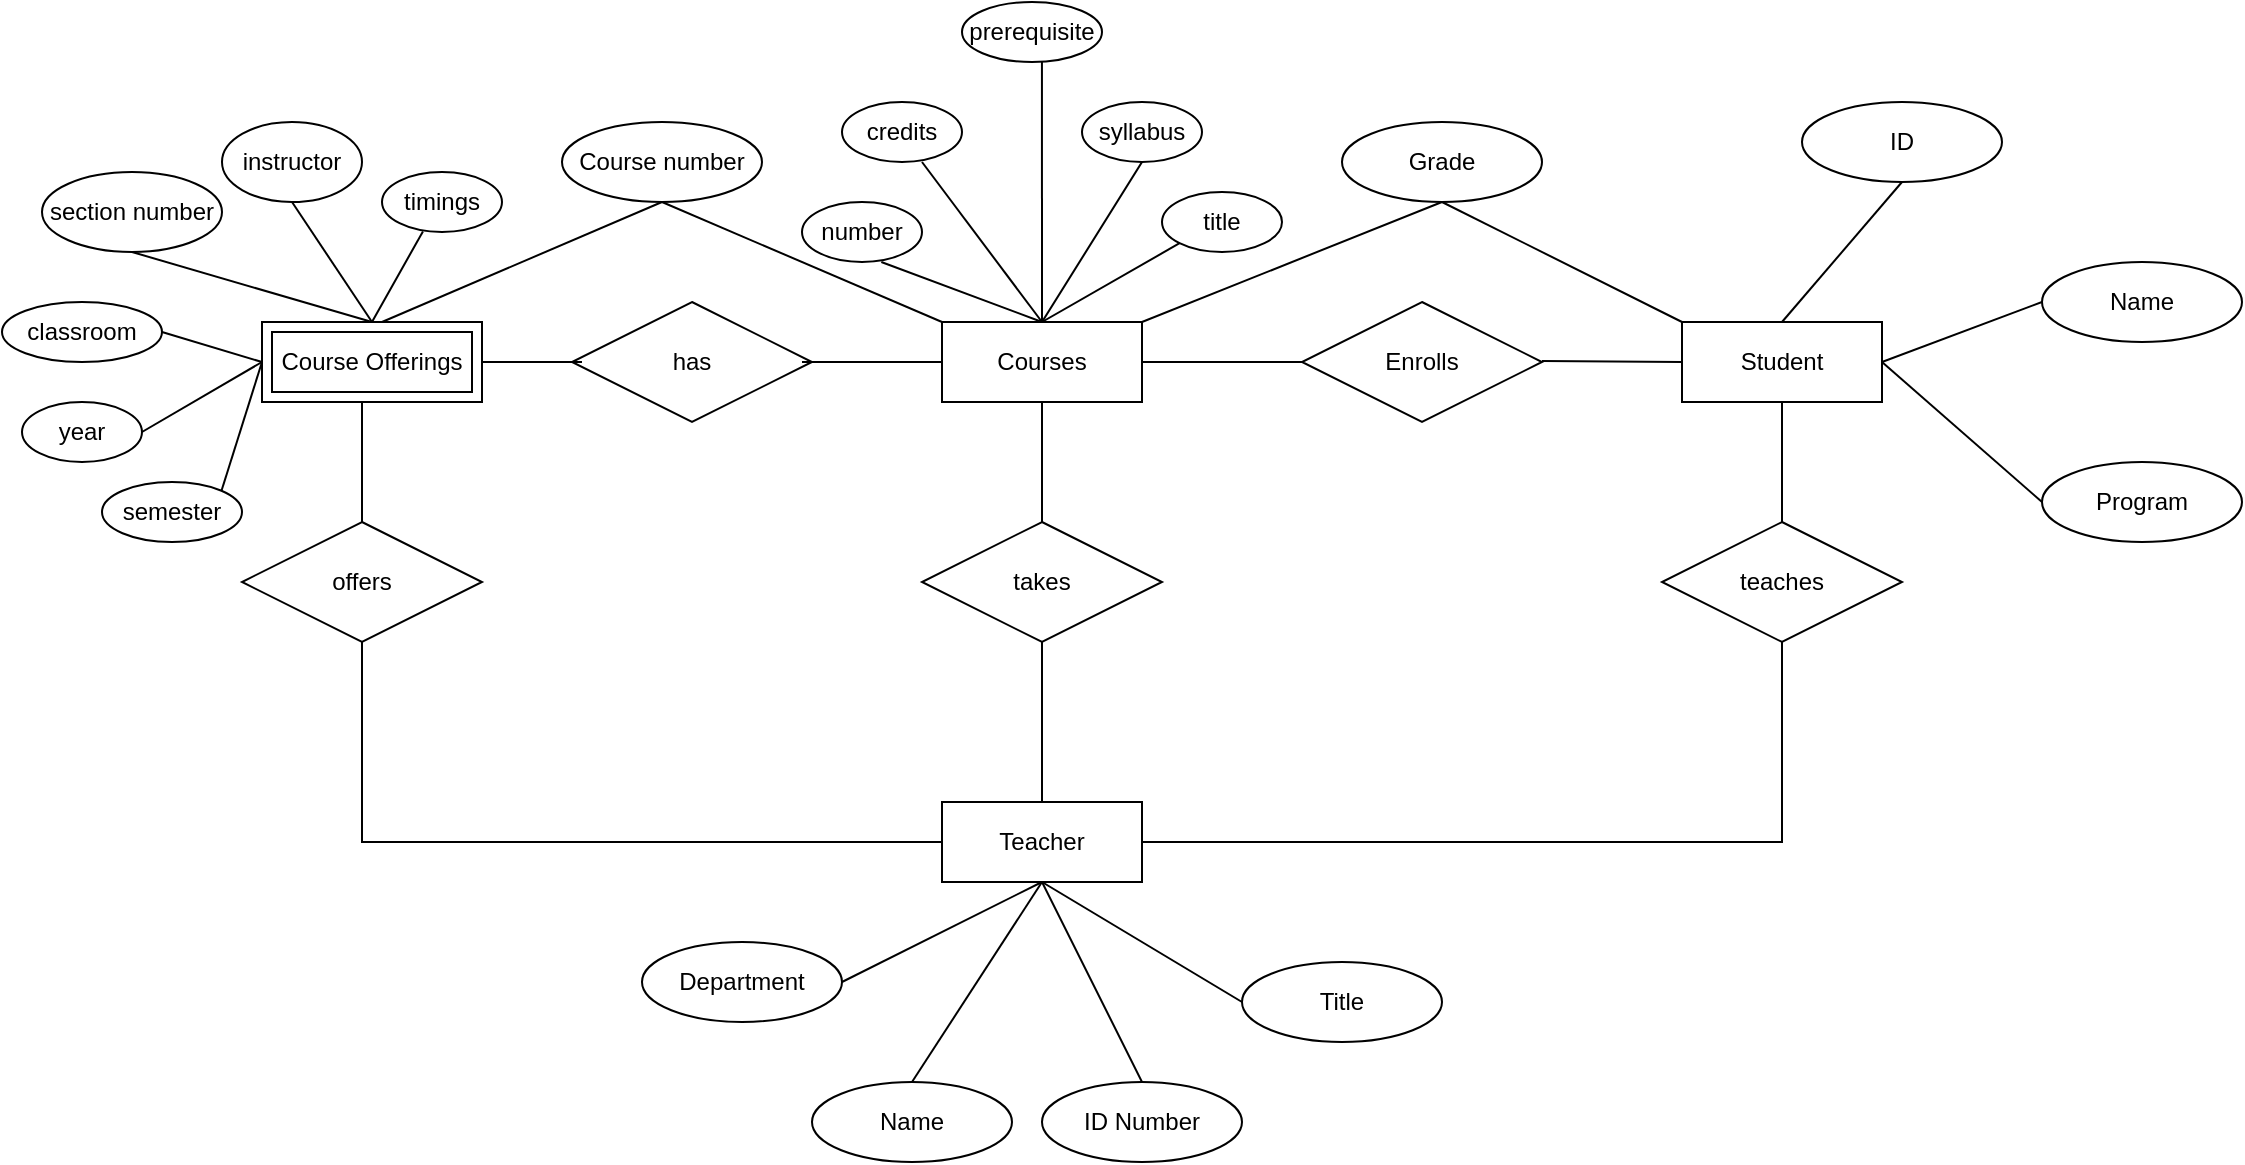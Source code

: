 <mxfile version="21.0.6" type="device"><diagram id="R2lEEEUBdFMjLlhIrx00" name="Page-1"><mxGraphModel dx="1410" dy="686" grid="1" gridSize="10" guides="1" tooltips="1" connect="1" arrows="1" fold="1" page="1" pageScale="1" pageWidth="850" pageHeight="1100" math="0" shadow="0" extFonts="Permanent Marker^https://fonts.googleapis.com/css?family=Permanent+Marker"><root><mxCell id="0"/><mxCell id="1" parent="0"/><mxCell id="tzQbmuUuWBXfHFWw6fwk-1" value="Courses" style="whiteSpace=wrap;html=1;align=center;" vertex="1" parent="1"><mxGeometry x="490" y="600" width="100" height="40" as="geometry"/></mxCell><mxCell id="tzQbmuUuWBXfHFWw6fwk-3" value="Course Offerings" style="shape=ext;margin=3;double=1;whiteSpace=wrap;html=1;align=center;" vertex="1" parent="1"><mxGeometry x="150" y="600" width="110" height="40" as="geometry"/></mxCell><mxCell id="tzQbmuUuWBXfHFWw6fwk-5" value="Enrolls" style="shape=rhombus;perimeter=rhombusPerimeter;whiteSpace=wrap;html=1;align=center;" vertex="1" parent="1"><mxGeometry x="670" y="590" width="120" height="60" as="geometry"/></mxCell><mxCell id="tzQbmuUuWBXfHFWw6fwk-6" value="Student" style="whiteSpace=wrap;html=1;align=center;" vertex="1" parent="1"><mxGeometry x="860" y="600" width="100" height="40" as="geometry"/></mxCell><mxCell id="tzQbmuUuWBXfHFWw6fwk-7" value="takes" style="shape=rhombus;perimeter=rhombusPerimeter;whiteSpace=wrap;html=1;align=center;" vertex="1" parent="1"><mxGeometry x="480" y="700" width="120" height="60" as="geometry"/></mxCell><mxCell id="tzQbmuUuWBXfHFWw6fwk-9" value="" style="endArrow=none;html=1;rounded=0;entryX=0;entryY=0.5;entryDx=0;entryDy=0;exitX=1;exitY=0.5;exitDx=0;exitDy=0;" edge="1" parent="1" source="tzQbmuUuWBXfHFWw6fwk-1" target="tzQbmuUuWBXfHFWw6fwk-5"><mxGeometry relative="1" as="geometry"><mxPoint x="540" y="640" as="sourcePoint"/><mxPoint x="700" y="640" as="targetPoint"/><Array as="points"><mxPoint x="650" y="620"/></Array></mxGeometry></mxCell><mxCell id="tzQbmuUuWBXfHFWw6fwk-10" value="Teacher" style="whiteSpace=wrap;html=1;align=center;" vertex="1" parent="1"><mxGeometry x="490" y="840" width="100" height="40" as="geometry"/></mxCell><mxCell id="tzQbmuUuWBXfHFWw6fwk-11" value="" style="endArrow=none;html=1;rounded=0;entryX=0.5;entryY=0;entryDx=0;entryDy=0;exitX=0.5;exitY=1;exitDx=0;exitDy=0;" edge="1" parent="1" source="tzQbmuUuWBXfHFWw6fwk-1" target="tzQbmuUuWBXfHFWw6fwk-7"><mxGeometry relative="1" as="geometry"><mxPoint x="540" y="600" as="sourcePoint"/><mxPoint x="700" y="600" as="targetPoint"/><Array as="points"><mxPoint x="540" y="680"/></Array></mxGeometry></mxCell><mxCell id="tzQbmuUuWBXfHFWw6fwk-12" value="" style="endArrow=none;html=1;rounded=0;" edge="1" parent="1"><mxGeometry relative="1" as="geometry"><mxPoint x="790" y="619.5" as="sourcePoint"/><mxPoint x="860" y="620" as="targetPoint"/></mxGeometry></mxCell><mxCell id="tzQbmuUuWBXfHFWw6fwk-14" value="" style="endArrow=none;html=1;rounded=0;entryX=0.5;entryY=0;entryDx=0;entryDy=0;" edge="1" parent="1" target="tzQbmuUuWBXfHFWw6fwk-10"><mxGeometry relative="1" as="geometry"><mxPoint x="540" y="760" as="sourcePoint"/><mxPoint x="700" y="760" as="targetPoint"/></mxGeometry></mxCell><mxCell id="tzQbmuUuWBXfHFWw6fwk-15" value="offers" style="shape=rhombus;perimeter=rhombusPerimeter;whiteSpace=wrap;html=1;align=center;" vertex="1" parent="1"><mxGeometry x="140" y="700" width="120" height="60" as="geometry"/></mxCell><mxCell id="tzQbmuUuWBXfHFWw6fwk-16" value="" style="endArrow=none;html=1;rounded=0;entryX=0.5;entryY=0;entryDx=0;entryDy=0;" edge="1" parent="1" target="tzQbmuUuWBXfHFWw6fwk-15"><mxGeometry relative="1" as="geometry"><mxPoint x="200" y="640" as="sourcePoint"/><mxPoint x="360" y="640" as="targetPoint"/></mxGeometry></mxCell><mxCell id="tzQbmuUuWBXfHFWw6fwk-17" value="" style="endArrow=none;html=1;rounded=0;entryX=0;entryY=0.5;entryDx=0;entryDy=0;exitX=0.5;exitY=1;exitDx=0;exitDy=0;" edge="1" parent="1" source="tzQbmuUuWBXfHFWw6fwk-15" target="tzQbmuUuWBXfHFWw6fwk-10"><mxGeometry relative="1" as="geometry"><mxPoint x="200" y="780" as="sourcePoint"/><mxPoint x="400" y="860" as="targetPoint"/><Array as="points"><mxPoint x="200" y="860"/></Array></mxGeometry></mxCell><mxCell id="tzQbmuUuWBXfHFWw6fwk-20" value="has" style="shape=rhombus;perimeter=rhombusPerimeter;whiteSpace=wrap;html=1;align=center;" vertex="1" parent="1"><mxGeometry x="305" y="590" width="120" height="60" as="geometry"/></mxCell><mxCell id="tzQbmuUuWBXfHFWw6fwk-21" value="" style="endArrow=none;html=1;rounded=0;" edge="1" parent="1"><mxGeometry relative="1" as="geometry"><mxPoint x="420" y="620" as="sourcePoint"/><mxPoint x="490" y="620" as="targetPoint"/></mxGeometry></mxCell><mxCell id="tzQbmuUuWBXfHFWw6fwk-22" value="" style="endArrow=none;html=1;rounded=0;" edge="1" parent="1"><mxGeometry relative="1" as="geometry"><mxPoint x="260" y="620" as="sourcePoint"/><mxPoint x="310" y="620" as="targetPoint"/></mxGeometry></mxCell><mxCell id="tzQbmuUuWBXfHFWw6fwk-23" value="teaches" style="shape=rhombus;perimeter=rhombusPerimeter;whiteSpace=wrap;html=1;align=center;" vertex="1" parent="1"><mxGeometry x="850" y="700" width="120" height="60" as="geometry"/></mxCell><mxCell id="tzQbmuUuWBXfHFWw6fwk-24" value="" style="endArrow=none;html=1;rounded=0;entryX=0.5;entryY=0;entryDx=0;entryDy=0;exitX=0.5;exitY=1;exitDx=0;exitDy=0;" edge="1" parent="1" source="tzQbmuUuWBXfHFWw6fwk-6" target="tzQbmuUuWBXfHFWw6fwk-23"><mxGeometry relative="1" as="geometry"><mxPoint x="930" y="640" as="sourcePoint"/><mxPoint x="1090" y="640" as="targetPoint"/></mxGeometry></mxCell><mxCell id="tzQbmuUuWBXfHFWw6fwk-25" value="" style="endArrow=none;html=1;rounded=0;entryX=1;entryY=0.5;entryDx=0;entryDy=0;exitX=0.5;exitY=1;exitDx=0;exitDy=0;" edge="1" parent="1" source="tzQbmuUuWBXfHFWw6fwk-23" target="tzQbmuUuWBXfHFWw6fwk-10"><mxGeometry relative="1" as="geometry"><mxPoint x="930" y="760" as="sourcePoint"/><mxPoint x="1090" y="760" as="targetPoint"/><Array as="points"><mxPoint x="910" y="860"/></Array></mxGeometry></mxCell><mxCell id="tzQbmuUuWBXfHFWw6fwk-26" value="Grade" style="ellipse;whiteSpace=wrap;html=1;align=center;" vertex="1" parent="1"><mxGeometry x="690" y="500" width="100" height="40" as="geometry"/></mxCell><mxCell id="tzQbmuUuWBXfHFWw6fwk-27" value="" style="endArrow=none;html=1;rounded=0;entryX=0.5;entryY=1;entryDx=0;entryDy=0;" edge="1" parent="1" target="tzQbmuUuWBXfHFWw6fwk-26"><mxGeometry relative="1" as="geometry"><mxPoint x="590" y="600" as="sourcePoint"/><mxPoint x="750" y="600" as="targetPoint"/></mxGeometry></mxCell><mxCell id="tzQbmuUuWBXfHFWw6fwk-28" value="" style="endArrow=none;html=1;rounded=0;entryX=0;entryY=0;entryDx=0;entryDy=0;exitX=0.5;exitY=1;exitDx=0;exitDy=0;" edge="1" parent="1" source="tzQbmuUuWBXfHFWw6fwk-26" target="tzQbmuUuWBXfHFWw6fwk-6"><mxGeometry relative="1" as="geometry"><mxPoint x="730" y="540" as="sourcePoint"/><mxPoint x="890" y="540" as="targetPoint"/></mxGeometry></mxCell><mxCell id="tzQbmuUuWBXfHFWw6fwk-29" value="number" style="ellipse;whiteSpace=wrap;html=1;align=center;" vertex="1" parent="1"><mxGeometry x="420" y="540" width="60" height="30" as="geometry"/></mxCell><mxCell id="tzQbmuUuWBXfHFWw6fwk-30" value="title" style="ellipse;whiteSpace=wrap;html=1;align=center;" vertex="1" parent="1"><mxGeometry x="600" y="535" width="60" height="30" as="geometry"/></mxCell><mxCell id="tzQbmuUuWBXfHFWw6fwk-31" value="credits" style="ellipse;whiteSpace=wrap;html=1;align=center;" vertex="1" parent="1"><mxGeometry x="440" y="490" width="60" height="30" as="geometry"/></mxCell><mxCell id="tzQbmuUuWBXfHFWw6fwk-32" value="syllabus" style="ellipse;whiteSpace=wrap;html=1;align=center;" vertex="1" parent="1"><mxGeometry x="560" y="490" width="60" height="30" as="geometry"/></mxCell><mxCell id="tzQbmuUuWBXfHFWw6fwk-33" value="prerequisite" style="ellipse;whiteSpace=wrap;html=1;align=center;" vertex="1" parent="1"><mxGeometry x="500" y="440" width="70" height="30" as="geometry"/></mxCell><mxCell id="tzQbmuUuWBXfHFWw6fwk-34" value="" style="endArrow=none;html=1;rounded=0;entryX=0.5;entryY=0;entryDx=0;entryDy=0;exitX=0.571;exitY=1;exitDx=0;exitDy=0;exitPerimeter=0;" edge="1" parent="1" source="tzQbmuUuWBXfHFWw6fwk-33" target="tzQbmuUuWBXfHFWw6fwk-1"><mxGeometry relative="1" as="geometry"><mxPoint x="530" y="470" as="sourcePoint"/><mxPoint x="690" y="470" as="targetPoint"/></mxGeometry></mxCell><mxCell id="tzQbmuUuWBXfHFWw6fwk-35" value="" style="endArrow=none;html=1;rounded=0;entryX=0.5;entryY=0;entryDx=0;entryDy=0;" edge="1" parent="1" target="tzQbmuUuWBXfHFWw6fwk-1"><mxGeometry relative="1" as="geometry"><mxPoint x="480" y="520" as="sourcePoint"/><mxPoint x="700" y="630" as="targetPoint"/></mxGeometry></mxCell><mxCell id="tzQbmuUuWBXfHFWw6fwk-36" value="" style="endArrow=none;html=1;rounded=0;exitX=0.661;exitY=1;exitDx=0;exitDy=0;exitPerimeter=0;entryX=0.5;entryY=0;entryDx=0;entryDy=0;" edge="1" parent="1" source="tzQbmuUuWBXfHFWw6fwk-29" target="tzQbmuUuWBXfHFWw6fwk-1"><mxGeometry relative="1" as="geometry"><mxPoint x="540" y="630" as="sourcePoint"/><mxPoint x="700" y="630" as="targetPoint"/></mxGeometry></mxCell><mxCell id="tzQbmuUuWBXfHFWw6fwk-37" value="" style="endArrow=none;html=1;rounded=0;exitX=0.5;exitY=0;exitDx=0;exitDy=0;entryX=0.5;entryY=1;entryDx=0;entryDy=0;" edge="1" parent="1" source="tzQbmuUuWBXfHFWw6fwk-1" target="tzQbmuUuWBXfHFWw6fwk-32"><mxGeometry relative="1" as="geometry"><mxPoint x="540" y="630" as="sourcePoint"/><mxPoint x="700" y="630" as="targetPoint"/></mxGeometry></mxCell><mxCell id="tzQbmuUuWBXfHFWw6fwk-38" value="" style="endArrow=none;html=1;rounded=0;exitX=0.5;exitY=0;exitDx=0;exitDy=0;entryX=0;entryY=1;entryDx=0;entryDy=0;" edge="1" parent="1" source="tzQbmuUuWBXfHFWw6fwk-1" target="tzQbmuUuWBXfHFWw6fwk-30"><mxGeometry relative="1" as="geometry"><mxPoint x="540" y="630" as="sourcePoint"/><mxPoint x="700" y="630" as="targetPoint"/></mxGeometry></mxCell><mxCell id="tzQbmuUuWBXfHFWw6fwk-40" value="year" style="ellipse;whiteSpace=wrap;html=1;align=center;" vertex="1" parent="1"><mxGeometry x="30" y="640" width="60" height="30" as="geometry"/></mxCell><mxCell id="tzQbmuUuWBXfHFWw6fwk-41" value="semester" style="ellipse;whiteSpace=wrap;html=1;align=center;" vertex="1" parent="1"><mxGeometry x="70" y="680" width="70" height="30" as="geometry"/></mxCell><mxCell id="tzQbmuUuWBXfHFWw6fwk-42" value="section number" style="ellipse;whiteSpace=wrap;html=1;align=center;" vertex="1" parent="1"><mxGeometry x="40" y="525" width="90" height="40" as="geometry"/></mxCell><mxCell id="tzQbmuUuWBXfHFWw6fwk-43" value="instructor" style="ellipse;whiteSpace=wrap;html=1;align=center;" vertex="1" parent="1"><mxGeometry x="130" y="500" width="70" height="40" as="geometry"/></mxCell><mxCell id="tzQbmuUuWBXfHFWw6fwk-44" value="timings" style="ellipse;whiteSpace=wrap;html=1;align=center;" vertex="1" parent="1"><mxGeometry x="210" y="525" width="60" height="30" as="geometry"/></mxCell><mxCell id="tzQbmuUuWBXfHFWw6fwk-45" value="classroom" style="ellipse;whiteSpace=wrap;html=1;align=center;" vertex="1" parent="1"><mxGeometry x="20" y="590" width="80" height="30" as="geometry"/></mxCell><mxCell id="tzQbmuUuWBXfHFWw6fwk-46" value="" style="endArrow=none;html=1;rounded=0;exitX=0.5;exitY=0;exitDx=0;exitDy=0;entryX=0.341;entryY=0.99;entryDx=0;entryDy=0;entryPerimeter=0;" edge="1" parent="1" source="tzQbmuUuWBXfHFWw6fwk-3" target="tzQbmuUuWBXfHFWw6fwk-44"><mxGeometry relative="1" as="geometry"><mxPoint x="270" y="630" as="sourcePoint"/><mxPoint x="430" y="630" as="targetPoint"/></mxGeometry></mxCell><mxCell id="tzQbmuUuWBXfHFWw6fwk-47" value="" style="endArrow=none;html=1;rounded=0;exitX=0.5;exitY=0;exitDx=0;exitDy=0;entryX=0.5;entryY=1;entryDx=0;entryDy=0;" edge="1" parent="1" source="tzQbmuUuWBXfHFWw6fwk-3" target="tzQbmuUuWBXfHFWw6fwk-43"><mxGeometry relative="1" as="geometry"><mxPoint x="270" y="630" as="sourcePoint"/><mxPoint x="430" y="630" as="targetPoint"/></mxGeometry></mxCell><mxCell id="tzQbmuUuWBXfHFWw6fwk-48" value="" style="endArrow=none;html=1;rounded=0;exitX=0.5;exitY=0;exitDx=0;exitDy=0;entryX=0.5;entryY=1;entryDx=0;entryDy=0;" edge="1" parent="1" source="tzQbmuUuWBXfHFWw6fwk-3" target="tzQbmuUuWBXfHFWw6fwk-42"><mxGeometry relative="1" as="geometry"><mxPoint x="270" y="630" as="sourcePoint"/><mxPoint x="430" y="630" as="targetPoint"/></mxGeometry></mxCell><mxCell id="tzQbmuUuWBXfHFWw6fwk-50" value="" style="endArrow=none;html=1;rounded=0;exitX=0;exitY=0.5;exitDx=0;exitDy=0;entryX=1;entryY=0.5;entryDx=0;entryDy=0;" edge="1" parent="1" source="tzQbmuUuWBXfHFWw6fwk-3" target="tzQbmuUuWBXfHFWw6fwk-45"><mxGeometry relative="1" as="geometry"><mxPoint x="270" y="630" as="sourcePoint"/><mxPoint x="430" y="630" as="targetPoint"/></mxGeometry></mxCell><mxCell id="tzQbmuUuWBXfHFWw6fwk-51" value="" style="endArrow=none;html=1;rounded=0;exitX=0;exitY=0.5;exitDx=0;exitDy=0;entryX=1;entryY=0.5;entryDx=0;entryDy=0;" edge="1" parent="1" source="tzQbmuUuWBXfHFWw6fwk-3" target="tzQbmuUuWBXfHFWw6fwk-40"><mxGeometry relative="1" as="geometry"><mxPoint x="270" y="630" as="sourcePoint"/><mxPoint x="430" y="630" as="targetPoint"/></mxGeometry></mxCell><mxCell id="tzQbmuUuWBXfHFWw6fwk-52" value="" style="endArrow=none;html=1;rounded=0;exitX=0;exitY=0.5;exitDx=0;exitDy=0;entryX=1;entryY=0;entryDx=0;entryDy=0;" edge="1" parent="1" source="tzQbmuUuWBXfHFWw6fwk-3" target="tzQbmuUuWBXfHFWw6fwk-41"><mxGeometry relative="1" as="geometry"><mxPoint x="270" y="630" as="sourcePoint"/><mxPoint x="430" y="630" as="targetPoint"/></mxGeometry></mxCell><mxCell id="tzQbmuUuWBXfHFWw6fwk-53" value="Course number" style="ellipse;whiteSpace=wrap;html=1;align=center;" vertex="1" parent="1"><mxGeometry x="300" y="500" width="100" height="40" as="geometry"/></mxCell><mxCell id="tzQbmuUuWBXfHFWw6fwk-54" value="" style="endArrow=none;html=1;rounded=0;entryX=0.5;entryY=1;entryDx=0;entryDy=0;" edge="1" parent="1" target="tzQbmuUuWBXfHFWw6fwk-53"><mxGeometry relative="1" as="geometry"><mxPoint x="210" y="600" as="sourcePoint"/><mxPoint x="450" y="590" as="targetPoint"/></mxGeometry></mxCell><mxCell id="tzQbmuUuWBXfHFWw6fwk-55" value="" style="endArrow=none;html=1;rounded=0;entryX=0;entryY=0;entryDx=0;entryDy=0;" edge="1" parent="1" target="tzQbmuUuWBXfHFWw6fwk-1"><mxGeometry relative="1" as="geometry"><mxPoint x="350" y="540" as="sourcePoint"/><mxPoint x="450" y="590" as="targetPoint"/></mxGeometry></mxCell><mxCell id="tzQbmuUuWBXfHFWw6fwk-56" value="ID" style="ellipse;whiteSpace=wrap;html=1;align=center;" vertex="1" parent="1"><mxGeometry x="920" y="490" width="100" height="40" as="geometry"/></mxCell><mxCell id="tzQbmuUuWBXfHFWw6fwk-57" value="Name" style="ellipse;whiteSpace=wrap;html=1;align=center;" vertex="1" parent="1"><mxGeometry x="1040" y="570" width="100" height="40" as="geometry"/></mxCell><mxCell id="tzQbmuUuWBXfHFWw6fwk-58" value="Program" style="ellipse;whiteSpace=wrap;html=1;align=center;" vertex="1" parent="1"><mxGeometry x="1040" y="670" width="100" height="40" as="geometry"/></mxCell><mxCell id="tzQbmuUuWBXfHFWw6fwk-59" value="" style="endArrow=none;html=1;rounded=0;entryX=0.5;entryY=1;entryDx=0;entryDy=0;exitX=0.5;exitY=0;exitDx=0;exitDy=0;" edge="1" parent="1" source="tzQbmuUuWBXfHFWw6fwk-6" target="tzQbmuUuWBXfHFWw6fwk-56"><mxGeometry relative="1" as="geometry"><mxPoint x="920" y="590" as="sourcePoint"/><mxPoint x="1080" y="590" as="targetPoint"/></mxGeometry></mxCell><mxCell id="tzQbmuUuWBXfHFWw6fwk-61" value="" style="endArrow=none;html=1;rounded=0;exitX=1;exitY=0.5;exitDx=0;exitDy=0;" edge="1" parent="1" source="tzQbmuUuWBXfHFWw6fwk-6"><mxGeometry relative="1" as="geometry"><mxPoint x="920" y="590" as="sourcePoint"/><mxPoint x="1040" y="590" as="targetPoint"/></mxGeometry></mxCell><mxCell id="tzQbmuUuWBXfHFWw6fwk-63" value="" style="endArrow=none;html=1;rounded=0;entryX=0;entryY=0.5;entryDx=0;entryDy=0;" edge="1" parent="1" target="tzQbmuUuWBXfHFWw6fwk-58"><mxGeometry relative="1" as="geometry"><mxPoint x="960" y="620" as="sourcePoint"/><mxPoint x="1080" y="590" as="targetPoint"/></mxGeometry></mxCell><mxCell id="tzQbmuUuWBXfHFWw6fwk-64" value="ID Number" style="ellipse;whiteSpace=wrap;html=1;align=center;" vertex="1" parent="1"><mxGeometry x="540" y="980" width="100" height="40" as="geometry"/></mxCell><mxCell id="tzQbmuUuWBXfHFWw6fwk-65" value="Name" style="ellipse;whiteSpace=wrap;html=1;align=center;" vertex="1" parent="1"><mxGeometry x="425" y="980" width="100" height="40" as="geometry"/></mxCell><mxCell id="tzQbmuUuWBXfHFWw6fwk-66" value="Department" style="ellipse;whiteSpace=wrap;html=1;align=center;" vertex="1" parent="1"><mxGeometry x="340" y="910" width="100" height="40" as="geometry"/></mxCell><mxCell id="tzQbmuUuWBXfHFWw6fwk-67" value="Title" style="ellipse;whiteSpace=wrap;html=1;align=center;" vertex="1" parent="1"><mxGeometry x="640" y="920" width="100" height="40" as="geometry"/></mxCell><mxCell id="tzQbmuUuWBXfHFWw6fwk-68" value="" style="endArrow=none;html=1;rounded=0;exitX=1;exitY=0.5;exitDx=0;exitDy=0;entryX=0.5;entryY=1;entryDx=0;entryDy=0;" edge="1" parent="1" source="tzQbmuUuWBXfHFWw6fwk-66" target="tzQbmuUuWBXfHFWw6fwk-10"><mxGeometry relative="1" as="geometry"><mxPoint x="440" y="910" as="sourcePoint"/><mxPoint x="600" y="910" as="targetPoint"/></mxGeometry></mxCell><mxCell id="tzQbmuUuWBXfHFWw6fwk-69" value="" style="endArrow=none;html=1;rounded=0;exitX=0.5;exitY=0;exitDx=0;exitDy=0;" edge="1" parent="1" source="tzQbmuUuWBXfHFWw6fwk-65"><mxGeometry relative="1" as="geometry"><mxPoint x="440" y="910" as="sourcePoint"/><mxPoint x="540" y="880" as="targetPoint"/></mxGeometry></mxCell><mxCell id="tzQbmuUuWBXfHFWw6fwk-70" value="" style="endArrow=none;html=1;rounded=0;exitX=0.5;exitY=0;exitDx=0;exitDy=0;" edge="1" parent="1" source="tzQbmuUuWBXfHFWw6fwk-64"><mxGeometry relative="1" as="geometry"><mxPoint x="440" y="910" as="sourcePoint"/><mxPoint x="540" y="880" as="targetPoint"/></mxGeometry></mxCell><mxCell id="tzQbmuUuWBXfHFWw6fwk-71" value="" style="endArrow=none;html=1;rounded=0;entryX=0;entryY=0.5;entryDx=0;entryDy=0;" edge="1" parent="1" target="tzQbmuUuWBXfHFWw6fwk-67"><mxGeometry relative="1" as="geometry"><mxPoint x="540" y="880" as="sourcePoint"/><mxPoint x="600" y="910" as="targetPoint"/></mxGeometry></mxCell></root></mxGraphModel></diagram></mxfile>